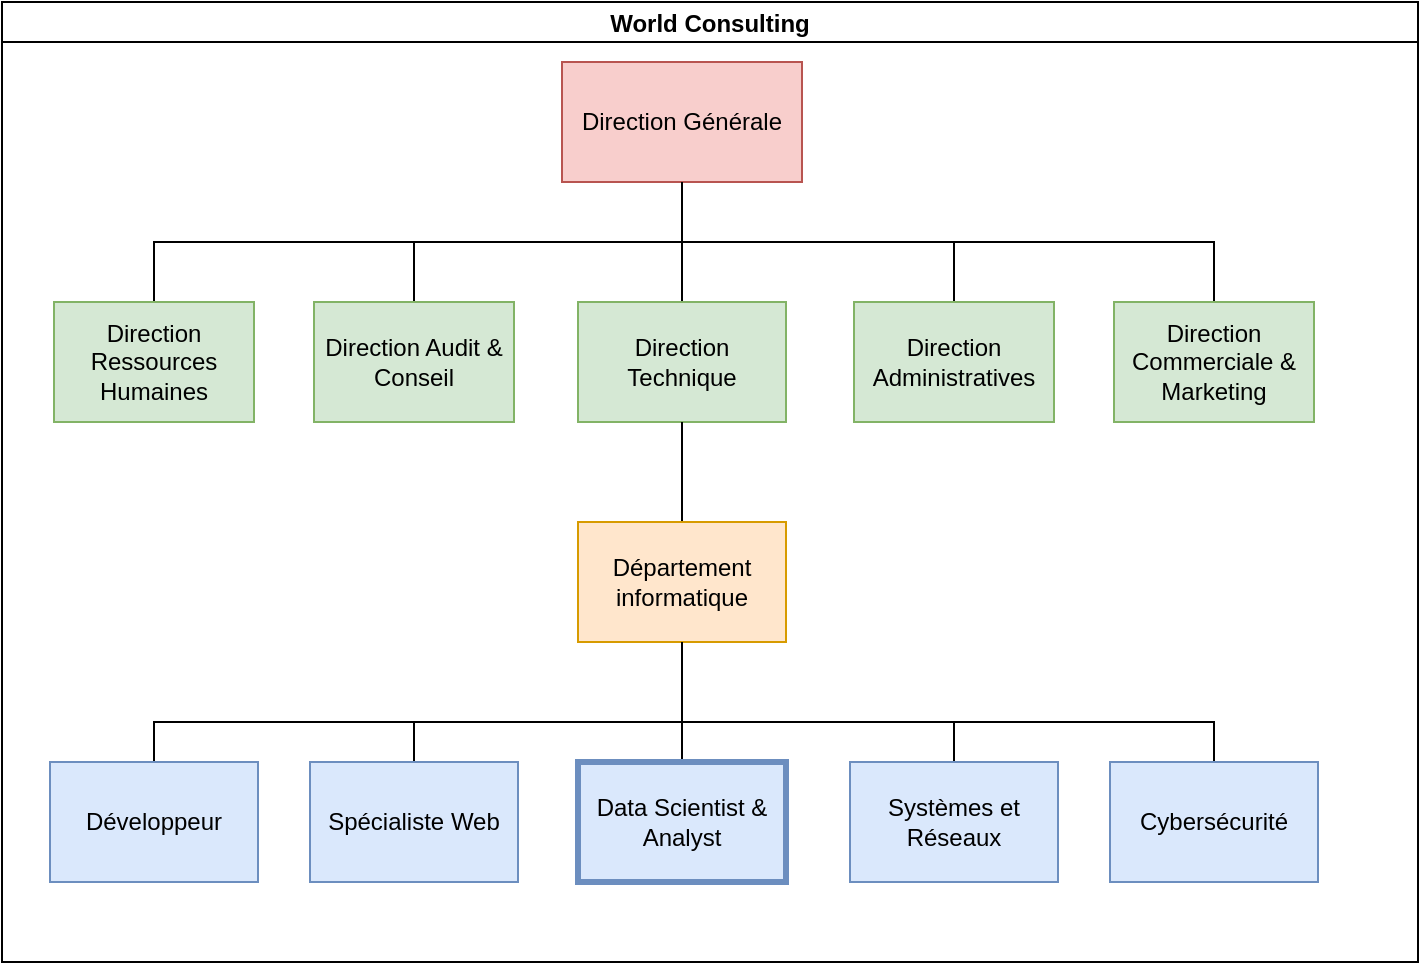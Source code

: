 <mxfile version="20.2.3" type="device"><diagram id="prtHgNgQTEPvFCAcTncT" name="Page-1"><mxGraphModel dx="1422" dy="762" grid="1" gridSize="10" guides="1" tooltips="1" connect="1" arrows="1" fold="1" page="1" pageScale="1" pageWidth="827" pageHeight="1169" math="0" shadow="0"><root><mxCell id="0"/><mxCell id="1" parent="0"/><mxCell id="qdJ3W1H1i3fsK5K-WPgh-1" value="World Consulting" style="swimlane;startSize=20;horizontal=1;containerType=tree;newEdgeStyle={&quot;edgeStyle&quot;:&quot;elbowEdgeStyle&quot;,&quot;startArrow&quot;:&quot;none&quot;,&quot;endArrow&quot;:&quot;none&quot;};" parent="1" vertex="1"><mxGeometry x="80" y="80" width="708" height="480" as="geometry"/></mxCell><mxCell id="qdJ3W1H1i3fsK5K-WPgh-3" value="" style="edgeStyle=elbowEdgeStyle;elbow=vertical;startArrow=none;endArrow=none;rounded=0;" parent="qdJ3W1H1i3fsK5K-WPgh-1" source="qdJ3W1H1i3fsK5K-WPgh-4" target="qdJ3W1H1i3fsK5K-WPgh-6" edge="1"><mxGeometry relative="1" as="geometry"><Array as="points"><mxPoint x="256" y="120"/></Array></mxGeometry></mxCell><UserObject label="Direction Générale" treeRoot="1" id="qdJ3W1H1i3fsK5K-WPgh-4"><mxCell style="whiteSpace=wrap;html=1;align=center;treeFolding=1;treeMoving=1;newEdgeStyle={&quot;edgeStyle&quot;:&quot;elbowEdgeStyle&quot;,&quot;startArrow&quot;:&quot;none&quot;,&quot;endArrow&quot;:&quot;none&quot;};fillColor=#f8cecc;strokeColor=#b85450;" parent="qdJ3W1H1i3fsK5K-WPgh-1" vertex="1"><mxGeometry x="280" y="30" width="120" height="60" as="geometry"/></mxCell></UserObject><mxCell id="qdJ3W1H1i3fsK5K-WPgh-6" value="Direction Ressources Humaines" style="whiteSpace=wrap;html=1;align=center;verticalAlign=middle;treeFolding=1;treeMoving=1;newEdgeStyle={&quot;edgeStyle&quot;:&quot;elbowEdgeStyle&quot;,&quot;startArrow&quot;:&quot;none&quot;,&quot;endArrow&quot;:&quot;none&quot;};fillColor=#d5e8d4;strokeColor=#82b366;" parent="qdJ3W1H1i3fsK5K-WPgh-1" vertex="1"><mxGeometry x="26" y="150" width="100" height="60" as="geometry"/></mxCell><mxCell id="qdJ3W1H1i3fsK5K-WPgh-7" value="" style="edgeStyle=elbowEdgeStyle;elbow=vertical;startArrow=none;endArrow=none;rounded=0;" parent="qdJ3W1H1i3fsK5K-WPgh-1" source="qdJ3W1H1i3fsK5K-WPgh-4" target="qdJ3W1H1i3fsK5K-WPgh-8" edge="1"><mxGeometry relative="1" as="geometry"><mxPoint x="330" y="220" as="sourcePoint"/><Array as="points"><mxPoint x="340" y="120"/><mxPoint x="376" y="120"/></Array></mxGeometry></mxCell><mxCell id="qdJ3W1H1i3fsK5K-WPgh-8" value="Direction Technique" style="whiteSpace=wrap;html=1;align=center;verticalAlign=middle;treeFolding=1;treeMoving=1;newEdgeStyle={&quot;edgeStyle&quot;:&quot;elbowEdgeStyle&quot;,&quot;startArrow&quot;:&quot;none&quot;,&quot;endArrow&quot;:&quot;none&quot;};fillColor=#d5e8d4;strokeColor=#82b366;" parent="qdJ3W1H1i3fsK5K-WPgh-1" vertex="1"><mxGeometry x="288" y="150" width="104" height="60" as="geometry"/></mxCell><mxCell id="qdJ3W1H1i3fsK5K-WPgh-12" value="" style="edgeStyle=elbowEdgeStyle;elbow=vertical;startArrow=none;endArrow=none;rounded=0;" parent="qdJ3W1H1i3fsK5K-WPgh-1" source="qdJ3W1H1i3fsK5K-WPgh-4" target="qdJ3W1H1i3fsK5K-WPgh-13" edge="1"><mxGeometry relative="1" as="geometry"><mxPoint x="414" y="140" as="sourcePoint"/></mxGeometry></mxCell><mxCell id="qdJ3W1H1i3fsK5K-WPgh-13" value="Direction Administratives" style="whiteSpace=wrap;html=1;align=center;verticalAlign=middle;treeFolding=1;treeMoving=1;newEdgeStyle={&quot;edgeStyle&quot;:&quot;elbowEdgeStyle&quot;,&quot;startArrow&quot;:&quot;none&quot;,&quot;endArrow&quot;:&quot;none&quot;};fillColor=#d5e8d4;strokeColor=#82b366;" parent="qdJ3W1H1i3fsK5K-WPgh-1" vertex="1"><mxGeometry x="426" y="150" width="100" height="60" as="geometry"/></mxCell><mxCell id="qdJ3W1H1i3fsK5K-WPgh-19" value="" style="edgeStyle=elbowEdgeStyle;elbow=vertical;startArrow=none;endArrow=none;rounded=0;" parent="qdJ3W1H1i3fsK5K-WPgh-1" source="qdJ3W1H1i3fsK5K-WPgh-4" target="qdJ3W1H1i3fsK5K-WPgh-20" edge="1"><mxGeometry relative="1" as="geometry"><mxPoint x="414" y="170" as="sourcePoint"/><Array as="points"><mxPoint x="266" y="120"/><mxPoint x="296" y="110"/><mxPoint x="276" y="110"/><mxPoint x="266" y="160"/><mxPoint x="286" y="110"/><mxPoint x="266" y="120"/><mxPoint x="296" y="110"/></Array></mxGeometry></mxCell><mxCell id="qdJ3W1H1i3fsK5K-WPgh-20" value="Direction Audit &amp;amp; Conseil" style="whiteSpace=wrap;html=1;align=center;verticalAlign=middle;treeFolding=1;treeMoving=1;newEdgeStyle={&quot;edgeStyle&quot;:&quot;elbowEdgeStyle&quot;,&quot;startArrow&quot;:&quot;none&quot;,&quot;endArrow&quot;:&quot;none&quot;};fillColor=#d5e8d4;strokeColor=#82b366;" parent="qdJ3W1H1i3fsK5K-WPgh-1" vertex="1"><mxGeometry x="156" y="150" width="100" height="60" as="geometry"/></mxCell><mxCell id="qdJ3W1H1i3fsK5K-WPgh-21" value="" style="edgeStyle=elbowEdgeStyle;elbow=vertical;startArrow=none;endArrow=none;rounded=0;" parent="qdJ3W1H1i3fsK5K-WPgh-1" source="qdJ3W1H1i3fsK5K-WPgh-4" target="qdJ3W1H1i3fsK5K-WPgh-22" edge="1"><mxGeometry relative="1" as="geometry"><mxPoint x="414" y="170" as="sourcePoint"/><Array as="points"><mxPoint x="436" y="120"/><mxPoint x="414" y="200"/></Array></mxGeometry></mxCell><mxCell id="qdJ3W1H1i3fsK5K-WPgh-22" value="Direction Commerciale &amp;amp; Marketing" style="whiteSpace=wrap;html=1;align=center;verticalAlign=middle;treeFolding=1;treeMoving=1;newEdgeStyle={&quot;edgeStyle&quot;:&quot;elbowEdgeStyle&quot;,&quot;startArrow&quot;:&quot;none&quot;,&quot;endArrow&quot;:&quot;none&quot;};fillColor=#d5e8d4;strokeColor=#82b366;" parent="qdJ3W1H1i3fsK5K-WPgh-1" vertex="1"><mxGeometry x="556" y="150" width="100" height="60" as="geometry"/></mxCell><mxCell id="qdJ3W1H1i3fsK5K-WPgh-23" value="" style="edgeStyle=elbowEdgeStyle;elbow=vertical;startArrow=none;endArrow=none;rounded=0;" parent="qdJ3W1H1i3fsK5K-WPgh-1" source="qdJ3W1H1i3fsK5K-WPgh-8" target="qdJ3W1H1i3fsK5K-WPgh-24" edge="1"><mxGeometry relative="1" as="geometry"><mxPoint x="414" y="170" as="sourcePoint"/><Array as="points"><mxPoint x="326" y="280"/><mxPoint x="414" y="200"/><mxPoint x="450" y="200"/></Array></mxGeometry></mxCell><mxCell id="qdJ3W1H1i3fsK5K-WPgh-24" value="Département informatique" style="whiteSpace=wrap;html=1;align=center;verticalAlign=middle;treeFolding=1;treeMoving=1;newEdgeStyle={&quot;edgeStyle&quot;:&quot;elbowEdgeStyle&quot;,&quot;startArrow&quot;:&quot;none&quot;,&quot;endArrow&quot;:&quot;none&quot;};fillColor=#ffe6cc;strokeColor=#d79b00;" parent="qdJ3W1H1i3fsK5K-WPgh-1" vertex="1"><mxGeometry x="288" y="260" width="104" height="60" as="geometry"/></mxCell><mxCell id="qdJ3W1H1i3fsK5K-WPgh-35" value="" style="edgeStyle=elbowEdgeStyle;elbow=vertical;startArrow=none;endArrow=none;rounded=0;" parent="qdJ3W1H1i3fsK5K-WPgh-1" source="qdJ3W1H1i3fsK5K-WPgh-24" target="qdJ3W1H1i3fsK5K-WPgh-36" edge="1"><mxGeometry relative="1" as="geometry"><mxPoint x="420" y="420" as="sourcePoint"/><Array as="points"><mxPoint x="340" y="360"/><mxPoint x="420" y="440"/><mxPoint x="486" y="440"/><mxPoint x="574" y="360"/><mxPoint x="610" y="360"/></Array></mxGeometry></mxCell><mxCell id="qdJ3W1H1i3fsK5K-WPgh-36" value="Data Scientist &amp;amp; Analyst" style="whiteSpace=wrap;html=1;align=center;verticalAlign=middle;treeFolding=1;treeMoving=1;newEdgeStyle={&quot;edgeStyle&quot;:&quot;elbowEdgeStyle&quot;,&quot;startArrow&quot;:&quot;none&quot;,&quot;endArrow&quot;:&quot;none&quot;};fillColor=#dae8fc;strokeColor=#6c8ebf;strokeWidth=3;" parent="qdJ3W1H1i3fsK5K-WPgh-1" vertex="1"><mxGeometry x="288" y="380" width="104" height="60" as="geometry"/></mxCell><mxCell id="qdJ3W1H1i3fsK5K-WPgh-37" value="" style="edgeStyle=elbowEdgeStyle;elbow=vertical;startArrow=none;endArrow=none;rounded=0;" parent="qdJ3W1H1i3fsK5K-WPgh-1" source="qdJ3W1H1i3fsK5K-WPgh-24" target="qdJ3W1H1i3fsK5K-WPgh-38" edge="1"><mxGeometry relative="1" as="geometry"><mxPoint x="420" y="400" as="sourcePoint"/><Array as="points"><mxPoint x="340" y="360"/><mxPoint x="420" y="440"/><mxPoint x="500" y="520"/><mxPoint x="566" y="520"/><mxPoint x="654" y="440"/><mxPoint x="690" y="440"/></Array></mxGeometry></mxCell><mxCell id="qdJ3W1H1i3fsK5K-WPgh-38" value="Spécialiste Web" style="whiteSpace=wrap;html=1;align=center;verticalAlign=middle;treeFolding=1;treeMoving=1;newEdgeStyle={&quot;edgeStyle&quot;:&quot;elbowEdgeStyle&quot;,&quot;startArrow&quot;:&quot;none&quot;,&quot;endArrow&quot;:&quot;none&quot;};fillColor=#dae8fc;strokeColor=#6c8ebf;strokeWidth=1;" parent="qdJ3W1H1i3fsK5K-WPgh-1" vertex="1"><mxGeometry x="154" y="380" width="104" height="60" as="geometry"/></mxCell><mxCell id="qdJ3W1H1i3fsK5K-WPgh-39" value="" style="edgeStyle=elbowEdgeStyle;elbow=vertical;startArrow=none;endArrow=none;rounded=0;" parent="qdJ3W1H1i3fsK5K-WPgh-1" source="qdJ3W1H1i3fsK5K-WPgh-24" target="qdJ3W1H1i3fsK5K-WPgh-40" edge="1"><mxGeometry relative="1" as="geometry"><mxPoint x="420" y="400" as="sourcePoint"/><Array as="points"><mxPoint x="340" y="360"/><mxPoint x="420" y="440"/><mxPoint x="486" y="440"/><mxPoint x="574" y="360"/><mxPoint x="610" y="360"/></Array></mxGeometry></mxCell><mxCell id="qdJ3W1H1i3fsK5K-WPgh-40" value="Systèmes et Réseaux" style="whiteSpace=wrap;html=1;align=center;verticalAlign=middle;treeFolding=1;treeMoving=1;newEdgeStyle={&quot;edgeStyle&quot;:&quot;elbowEdgeStyle&quot;,&quot;startArrow&quot;:&quot;none&quot;,&quot;endArrow&quot;:&quot;none&quot;};fillColor=#dae8fc;strokeColor=#6c8ebf;" parent="qdJ3W1H1i3fsK5K-WPgh-1" vertex="1"><mxGeometry x="424" y="380" width="104" height="60" as="geometry"/></mxCell><mxCell id="qdJ3W1H1i3fsK5K-WPgh-41" value="" style="edgeStyle=elbowEdgeStyle;elbow=vertical;startArrow=none;endArrow=none;rounded=0;" parent="qdJ3W1H1i3fsK5K-WPgh-1" source="qdJ3W1H1i3fsK5K-WPgh-24" target="qdJ3W1H1i3fsK5K-WPgh-42" edge="1"><mxGeometry relative="1" as="geometry"><mxPoint x="420" y="400" as="sourcePoint"/><Array as="points"><mxPoint x="410" y="360"/><mxPoint x="420" y="440"/><mxPoint x="500" y="520"/><mxPoint x="566" y="520"/><mxPoint x="654" y="440"/><mxPoint x="690" y="440"/></Array></mxGeometry></mxCell><mxCell id="qdJ3W1H1i3fsK5K-WPgh-42" value="Cybersécurité" style="whiteSpace=wrap;html=1;align=center;verticalAlign=middle;treeFolding=1;treeMoving=1;newEdgeStyle={&quot;edgeStyle&quot;:&quot;elbowEdgeStyle&quot;,&quot;startArrow&quot;:&quot;none&quot;,&quot;endArrow&quot;:&quot;none&quot;};fillColor=#dae8fc;strokeColor=#6c8ebf;" parent="qdJ3W1H1i3fsK5K-WPgh-1" vertex="1"><mxGeometry x="554" y="380" width="104" height="60" as="geometry"/></mxCell><mxCell id="3cIOQcPjSXxTFOWf6gQu-1" value="" style="edgeStyle=elbowEdgeStyle;elbow=vertical;startArrow=none;endArrow=none;rounded=0;" edge="1" target="3cIOQcPjSXxTFOWf6gQu-2" source="qdJ3W1H1i3fsK5K-WPgh-24" parent="qdJ3W1H1i3fsK5K-WPgh-1"><mxGeometry relative="1" as="geometry"><mxPoint x="420" y="400" as="sourcePoint"/><Array as="points"><mxPoint x="260" y="360"/><mxPoint x="490" y="440"/><mxPoint x="500" y="520"/><mxPoint x="580" y="600"/><mxPoint x="646" y="600"/><mxPoint x="734" y="520"/><mxPoint x="770" y="520"/></Array></mxGeometry></mxCell><mxCell id="3cIOQcPjSXxTFOWf6gQu-2" value="Développeur" style="whiteSpace=wrap;html=1;align=center;verticalAlign=middle;treeFolding=1;treeMoving=1;newEdgeStyle={&quot;edgeStyle&quot;:&quot;elbowEdgeStyle&quot;,&quot;startArrow&quot;:&quot;none&quot;,&quot;endArrow&quot;:&quot;none&quot;};fillColor=#dae8fc;strokeColor=#6c8ebf;" vertex="1" parent="qdJ3W1H1i3fsK5K-WPgh-1"><mxGeometry x="24" y="380" width="104" height="60" as="geometry"/></mxCell></root></mxGraphModel></diagram></mxfile>